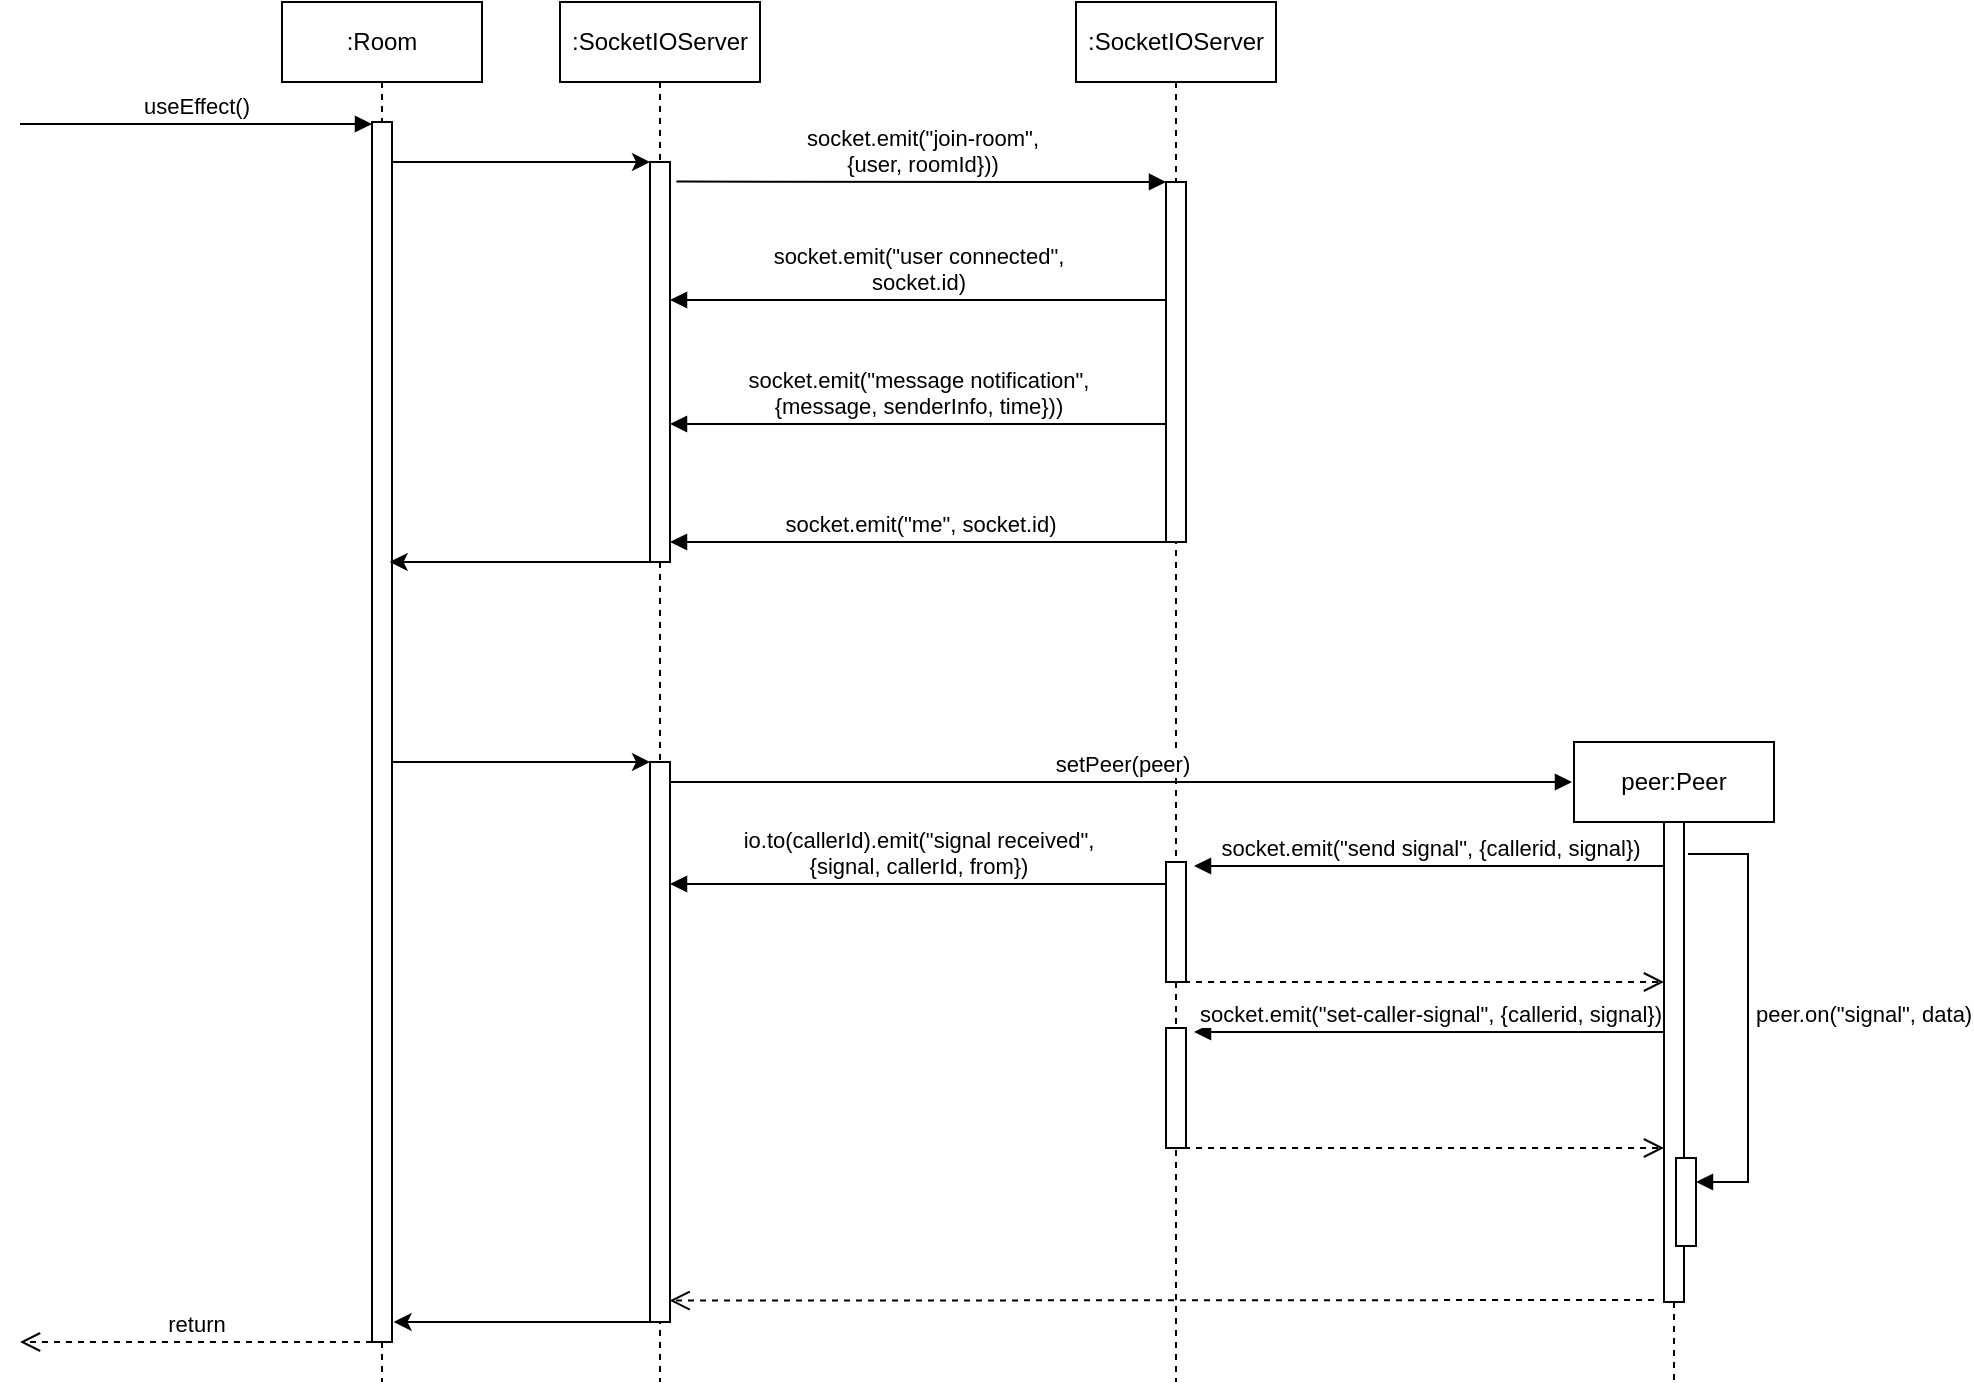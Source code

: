 <mxfile version="22.0.8" type="github">
  <diagram name="Page-1" id="sNI2kIY_raFPjCWxXRvN">
    <mxGraphModel dx="1350" dy="258" grid="1" gridSize="10" guides="1" tooltips="1" connect="1" arrows="1" fold="1" page="1" pageScale="1" pageWidth="850" pageHeight="1100" math="0" shadow="0">
      <root>
        <mxCell id="0" />
        <mxCell id="1" parent="0" />
        <mxCell id="AmQ4lM2f2AetLvi5kDlB-1" value=":Room" style="shape=umlLifeline;perimeter=lifelinePerimeter;whiteSpace=wrap;html=1;container=1;dropTarget=0;collapsible=0;recursiveResize=0;outlineConnect=0;portConstraint=eastwest;newEdgeStyle={&quot;curved&quot;:0,&quot;rounded&quot;:0};" parent="1" vertex="1">
          <mxGeometry x="131" y="150" width="100" height="690" as="geometry" />
        </mxCell>
        <mxCell id="AmQ4lM2f2AetLvi5kDlB-4" value="" style="html=1;points=[[0,0,0,0,5],[0,1,0,0,-5],[1,0,0,0,5],[1,1,0,0,-5]];perimeter=orthogonalPerimeter;outlineConnect=0;targetShapes=umlLifeline;portConstraint=eastwest;newEdgeStyle={&quot;curved&quot;:0,&quot;rounded&quot;:0};" parent="AmQ4lM2f2AetLvi5kDlB-1" vertex="1">
          <mxGeometry x="45" y="60" width="10" height="610" as="geometry" />
        </mxCell>
        <mxCell id="AmQ4lM2f2AetLvi5kDlB-5" value="useEffect()" style="html=1;verticalAlign=bottom;endArrow=block;curved=0;rounded=0;entryX=0;entryY=0;entryDx=0;entryDy=5;entryPerimeter=0;" parent="1" edge="1">
          <mxGeometry width="80" relative="1" as="geometry">
            <mxPoint y="211" as="sourcePoint" />
            <mxPoint x="176" y="211" as="targetPoint" />
          </mxGeometry>
        </mxCell>
        <mxCell id="AmQ4lM2f2AetLvi5kDlB-6" value=":SocketIOServer" style="shape=umlLifeline;perimeter=lifelinePerimeter;whiteSpace=wrap;html=1;container=1;dropTarget=0;collapsible=0;recursiveResize=0;outlineConnect=0;portConstraint=eastwest;newEdgeStyle={&quot;curved&quot;:0,&quot;rounded&quot;:0};" parent="1" vertex="1">
          <mxGeometry x="528" y="150" width="100" height="690" as="geometry" />
        </mxCell>
        <mxCell id="AmQ4lM2f2AetLvi5kDlB-7" value="" style="html=1;points=[[0,0,0,0,5],[0,1,0,0,-5],[1,0,0,0,5],[1,1,0,0,-5]];perimeter=orthogonalPerimeter;outlineConnect=0;targetShapes=umlLifeline;portConstraint=eastwest;newEdgeStyle={&quot;curved&quot;:0,&quot;rounded&quot;:0};" parent="AmQ4lM2f2AetLvi5kDlB-6" vertex="1">
          <mxGeometry x="45" y="90" width="10" height="180" as="geometry" />
        </mxCell>
        <mxCell id="AmQ4lM2f2AetLvi5kDlB-29" value="" style="html=1;points=[[0,0,0,0,5],[0,1,0,0,-5],[1,0,0,0,5],[1,1,0,0,-5]];perimeter=orthogonalPerimeter;outlineConnect=0;targetShapes=umlLifeline;portConstraint=eastwest;newEdgeStyle={&quot;curved&quot;:0,&quot;rounded&quot;:0};" parent="AmQ4lM2f2AetLvi5kDlB-6" vertex="1">
          <mxGeometry x="45" y="430" width="10" height="60" as="geometry" />
        </mxCell>
        <mxCell id="AmQ4lM2f2AetLvi5kDlB-8" value="socket.emit(&quot;join-room&quot;, &lt;br&gt;{user, roomId}))" style="html=1;verticalAlign=bottom;endArrow=block;curved=0;rounded=0;exitX=1.32;exitY=0.049;exitDx=0;exitDy=0;exitPerimeter=0;" parent="1" edge="1" target="AmQ4lM2f2AetLvi5kDlB-7" source="1jgHlxHCcbM1ZvZu2Sm4-5">
          <mxGeometry width="80" relative="1" as="geometry">
            <mxPoint x="407" y="240" as="sourcePoint" />
            <mxPoint x="527" y="240" as="targetPoint" />
          </mxGeometry>
        </mxCell>
        <mxCell id="AmQ4lM2f2AetLvi5kDlB-18" value="peer:Peer" style="shape=umlLifeline;perimeter=lifelinePerimeter;whiteSpace=wrap;html=1;container=1;dropTarget=0;collapsible=0;recursiveResize=0;outlineConnect=0;portConstraint=eastwest;newEdgeStyle={&quot;curved&quot;:0,&quot;rounded&quot;:0};" parent="1" vertex="1">
          <mxGeometry x="777" y="520" width="100" height="320" as="geometry" />
        </mxCell>
        <mxCell id="AmQ4lM2f2AetLvi5kDlB-20" value="" style="html=1;points=[[0,0,0,0,5],[0,1,0,0,-5],[1,0,0,0,5],[1,1,0,0,-5]];perimeter=orthogonalPerimeter;outlineConnect=0;targetShapes=umlLifeline;portConstraint=eastwest;newEdgeStyle={&quot;curved&quot;:0,&quot;rounded&quot;:0};" parent="AmQ4lM2f2AetLvi5kDlB-18" vertex="1">
          <mxGeometry x="45" y="40" width="10" height="240" as="geometry" />
        </mxCell>
        <mxCell id="AmQ4lM2f2AetLvi5kDlB-21" value="" style="html=1;points=[[0,0,0,0,5],[0,1,0,0,-5],[1,0,0,0,5],[1,1,0,0,-5]];perimeter=orthogonalPerimeter;outlineConnect=0;targetShapes=umlLifeline;portConstraint=eastwest;newEdgeStyle={&quot;curved&quot;:0,&quot;rounded&quot;:0};" parent="AmQ4lM2f2AetLvi5kDlB-18" vertex="1">
          <mxGeometry x="51" y="208" width="10" height="44" as="geometry" />
        </mxCell>
        <mxCell id="AmQ4lM2f2AetLvi5kDlB-22" value="peer.on(&quot;signal&quot;, data)" style="html=1;align=left;spacingLeft=2;endArrow=block;rounded=0;edgeStyle=orthogonalEdgeStyle;curved=0;rounded=0;" parent="AmQ4lM2f2AetLvi5kDlB-18" target="AmQ4lM2f2AetLvi5kDlB-21" edge="1">
          <mxGeometry relative="1" as="geometry">
            <mxPoint x="57" y="56" as="sourcePoint" />
            <Array as="points">
              <mxPoint x="87" y="56" />
              <mxPoint x="87" y="220" />
            </Array>
          </mxGeometry>
        </mxCell>
        <mxCell id="AmQ4lM2f2AetLvi5kDlB-19" value="setPeer(peer)" style="html=1;verticalAlign=bottom;endArrow=block;curved=0;rounded=0;" parent="1" source="1jgHlxHCcbM1ZvZu2Sm4-3" edge="1">
          <mxGeometry width="80" relative="1" as="geometry">
            <mxPoint x="332" y="540.4" as="sourcePoint" />
            <mxPoint x="776" y="540" as="targetPoint" />
          </mxGeometry>
        </mxCell>
        <mxCell id="AmQ4lM2f2AetLvi5kDlB-25" value="" style="html=1;verticalAlign=bottom;endArrow=open;dashed=1;endSize=8;curved=0;rounded=0;entryX=0.548;entryY=0.941;entryDx=0;entryDy=0;entryPerimeter=0;" parent="1" edge="1" target="1jgHlxHCcbM1ZvZu2Sm4-1">
          <mxGeometry relative="1" as="geometry">
            <mxPoint x="817" y="799" as="sourcePoint" />
            <mxPoint x="417" y="799" as="targetPoint" />
            <mxPoint as="offset" />
          </mxGeometry>
        </mxCell>
        <mxCell id="AmQ4lM2f2AetLvi5kDlB-27" value="return" style="html=1;verticalAlign=bottom;endArrow=open;dashed=1;endSize=8;curved=0;rounded=0;" parent="1" edge="1">
          <mxGeometry relative="1" as="geometry">
            <mxPoint x="176" y="820" as="sourcePoint" />
            <mxPoint y="820" as="targetPoint" />
          </mxGeometry>
        </mxCell>
        <mxCell id="AmQ4lM2f2AetLvi5kDlB-30" value="socket.emit(&quot;send signal&quot;, {callerid, signal})" style="html=1;verticalAlign=bottom;endArrow=block;curved=0;rounded=0;" parent="1" edge="1">
          <mxGeometry width="80" relative="1" as="geometry">
            <mxPoint x="822" y="582" as="sourcePoint" />
            <mxPoint x="587" y="582" as="targetPoint" />
          </mxGeometry>
        </mxCell>
        <mxCell id="AmQ4lM2f2AetLvi5kDlB-34" value="" style="html=1;verticalAlign=bottom;endArrow=open;dashed=1;endSize=8;curved=0;rounded=0;" parent="1" target="AmQ4lM2f2AetLvi5kDlB-20" edge="1">
          <mxGeometry relative="1" as="geometry">
            <mxPoint x="582" y="640" as="sourcePoint" />
            <mxPoint x="662" y="640" as="targetPoint" />
          </mxGeometry>
        </mxCell>
        <mxCell id="AmQ4lM2f2AetLvi5kDlB-35" value="" style="html=1;points=[[0,0,0,0,5],[0,1,0,0,-5],[1,0,0,0,5],[1,1,0,0,-5]];perimeter=orthogonalPerimeter;outlineConnect=0;targetShapes=umlLifeline;portConstraint=eastwest;newEdgeStyle={&quot;curved&quot;:0,&quot;rounded&quot;:0};" parent="1" vertex="1">
          <mxGeometry x="573" y="663" width="10" height="60" as="geometry" />
        </mxCell>
        <mxCell id="AmQ4lM2f2AetLvi5kDlB-36" value="socket.emit(&quot;set-caller-signal&quot;, {callerid, signal})" style="html=1;verticalAlign=bottom;endArrow=block;curved=0;rounded=0;" parent="1" edge="1">
          <mxGeometry width="80" relative="1" as="geometry">
            <mxPoint x="822" y="665" as="sourcePoint" />
            <mxPoint x="587" y="665" as="targetPoint" />
          </mxGeometry>
        </mxCell>
        <mxCell id="AmQ4lM2f2AetLvi5kDlB-37" value="" style="html=1;verticalAlign=bottom;endArrow=open;dashed=1;endSize=8;curved=0;rounded=0;" parent="1" edge="1">
          <mxGeometry relative="1" as="geometry">
            <mxPoint x="582" y="723" as="sourcePoint" />
            <mxPoint x="822" y="723" as="targetPoint" />
          </mxGeometry>
        </mxCell>
        <mxCell id="AmQ4lM2f2AetLvi5kDlB-46" value="io.to(callerId).emit(&quot;signal received&quot;, &lt;br&gt;{signal, callerId, from})" style="html=1;verticalAlign=bottom;endArrow=block;curved=0;rounded=0;exitX=0;exitY=0;exitDx=0;exitDy=5;exitPerimeter=0;" parent="1" edge="1" target="1jgHlxHCcbM1ZvZu2Sm4-3">
          <mxGeometry width="80" relative="1" as="geometry">
            <mxPoint x="573" y="591" as="sourcePoint" />
            <mxPoint x="417" y="590" as="targetPoint" />
            <mxPoint as="offset" />
          </mxGeometry>
        </mxCell>
        <mxCell id="AmQ4lM2f2AetLvi5kDlB-49" value="socket.emit(&quot;user connected&quot;, &lt;br&gt;socket.id)" style="html=1;verticalAlign=bottom;endArrow=block;curved=0;rounded=0;" parent="1" edge="1" source="AmQ4lM2f2AetLvi5kDlB-7">
          <mxGeometry width="80" relative="1" as="geometry">
            <mxPoint x="527" y="299" as="sourcePoint" />
            <mxPoint x="325" y="299" as="targetPoint" />
          </mxGeometry>
        </mxCell>
        <mxCell id="AmQ4lM2f2AetLvi5kDlB-50" value="socket.emit(&quot;message notification&quot;,&lt;br style=&quot;border-color: var(--border-color); text-align: left;&quot;&gt;&lt;span style=&quot;text-align: left;&quot;&gt;{message, senderInfo, time}))&lt;/span&gt;" style="html=1;verticalAlign=bottom;endArrow=block;curved=0;rounded=0;" parent="1" edge="1" target="1jgHlxHCcbM1ZvZu2Sm4-5">
          <mxGeometry width="80" relative="1" as="geometry">
            <mxPoint x="573" y="361" as="sourcePoint" />
            <mxPoint x="407" y="360" as="targetPoint" />
          </mxGeometry>
        </mxCell>
        <mxCell id="AmQ4lM2f2AetLvi5kDlB-51" value="socket.emit(&quot;me&quot;, socket.id)" style="html=1;verticalAlign=bottom;endArrow=block;curved=0;rounded=0;" parent="1" edge="1" target="1jgHlxHCcbM1ZvZu2Sm4-5">
          <mxGeometry width="80" relative="1" as="geometry">
            <mxPoint x="574" y="420" as="sourcePoint" />
            <mxPoint x="407" y="420" as="targetPoint" />
          </mxGeometry>
        </mxCell>
        <mxCell id="1jgHlxHCcbM1ZvZu2Sm4-1" value=":SocketIOServer" style="shape=umlLifeline;perimeter=lifelinePerimeter;whiteSpace=wrap;html=1;container=1;dropTarget=0;collapsible=0;recursiveResize=0;outlineConnect=0;portConstraint=eastwest;newEdgeStyle={&quot;curved&quot;:0,&quot;rounded&quot;:0};" vertex="1" parent="1">
          <mxGeometry x="270" y="150" width="100" height="690" as="geometry" />
        </mxCell>
        <mxCell id="1jgHlxHCcbM1ZvZu2Sm4-3" value="" style="html=1;points=[[0,0,0,0,5],[0,1,0,0,-5],[1,0,0,0,5],[1,1,0,0,-5]];perimeter=orthogonalPerimeter;outlineConnect=0;targetShapes=umlLifeline;portConstraint=eastwest;newEdgeStyle={&quot;curved&quot;:0,&quot;rounded&quot;:0};" vertex="1" parent="1jgHlxHCcbM1ZvZu2Sm4-1">
          <mxGeometry x="45" y="380" width="10" height="280" as="geometry" />
        </mxCell>
        <mxCell id="1jgHlxHCcbM1ZvZu2Sm4-5" value="" style="html=1;points=[[0,0,0,0,5],[0,1,0,0,-5],[1,0,0,0,5],[1,1,0,0,-5]];perimeter=orthogonalPerimeter;outlineConnect=0;targetShapes=umlLifeline;portConstraint=eastwest;newEdgeStyle={&quot;curved&quot;:0,&quot;rounded&quot;:0};" vertex="1" parent="1">
          <mxGeometry x="315" y="230" width="10" height="200" as="geometry" />
        </mxCell>
        <mxCell id="1jgHlxHCcbM1ZvZu2Sm4-6" value="" style="endArrow=classic;html=1;rounded=0;" edge="1" parent="1">
          <mxGeometry width="50" height="50" relative="1" as="geometry">
            <mxPoint x="185.81" y="230" as="sourcePoint" />
            <mxPoint x="315" y="230" as="targetPoint" />
          </mxGeometry>
        </mxCell>
        <mxCell id="1jgHlxHCcbM1ZvZu2Sm4-7" value="" style="endArrow=classic;html=1;rounded=0;" edge="1" parent="1">
          <mxGeometry width="50" height="50" relative="1" as="geometry">
            <mxPoint x="319" y="430" as="sourcePoint" />
            <mxPoint x="184.81" y="430" as="targetPoint" />
          </mxGeometry>
        </mxCell>
        <mxCell id="1jgHlxHCcbM1ZvZu2Sm4-8" value="" style="endArrow=classic;html=1;rounded=0;" edge="1" parent="1">
          <mxGeometry width="50" height="50" relative="1" as="geometry">
            <mxPoint x="321" y="810" as="sourcePoint" />
            <mxPoint x="186.81" y="810" as="targetPoint" />
          </mxGeometry>
        </mxCell>
        <mxCell id="1jgHlxHCcbM1ZvZu2Sm4-9" value="" style="endArrow=classic;html=1;rounded=0;" edge="1" parent="1">
          <mxGeometry width="50" height="50" relative="1" as="geometry">
            <mxPoint x="185.81" y="530" as="sourcePoint" />
            <mxPoint x="315" y="530" as="targetPoint" />
          </mxGeometry>
        </mxCell>
      </root>
    </mxGraphModel>
  </diagram>
</mxfile>
